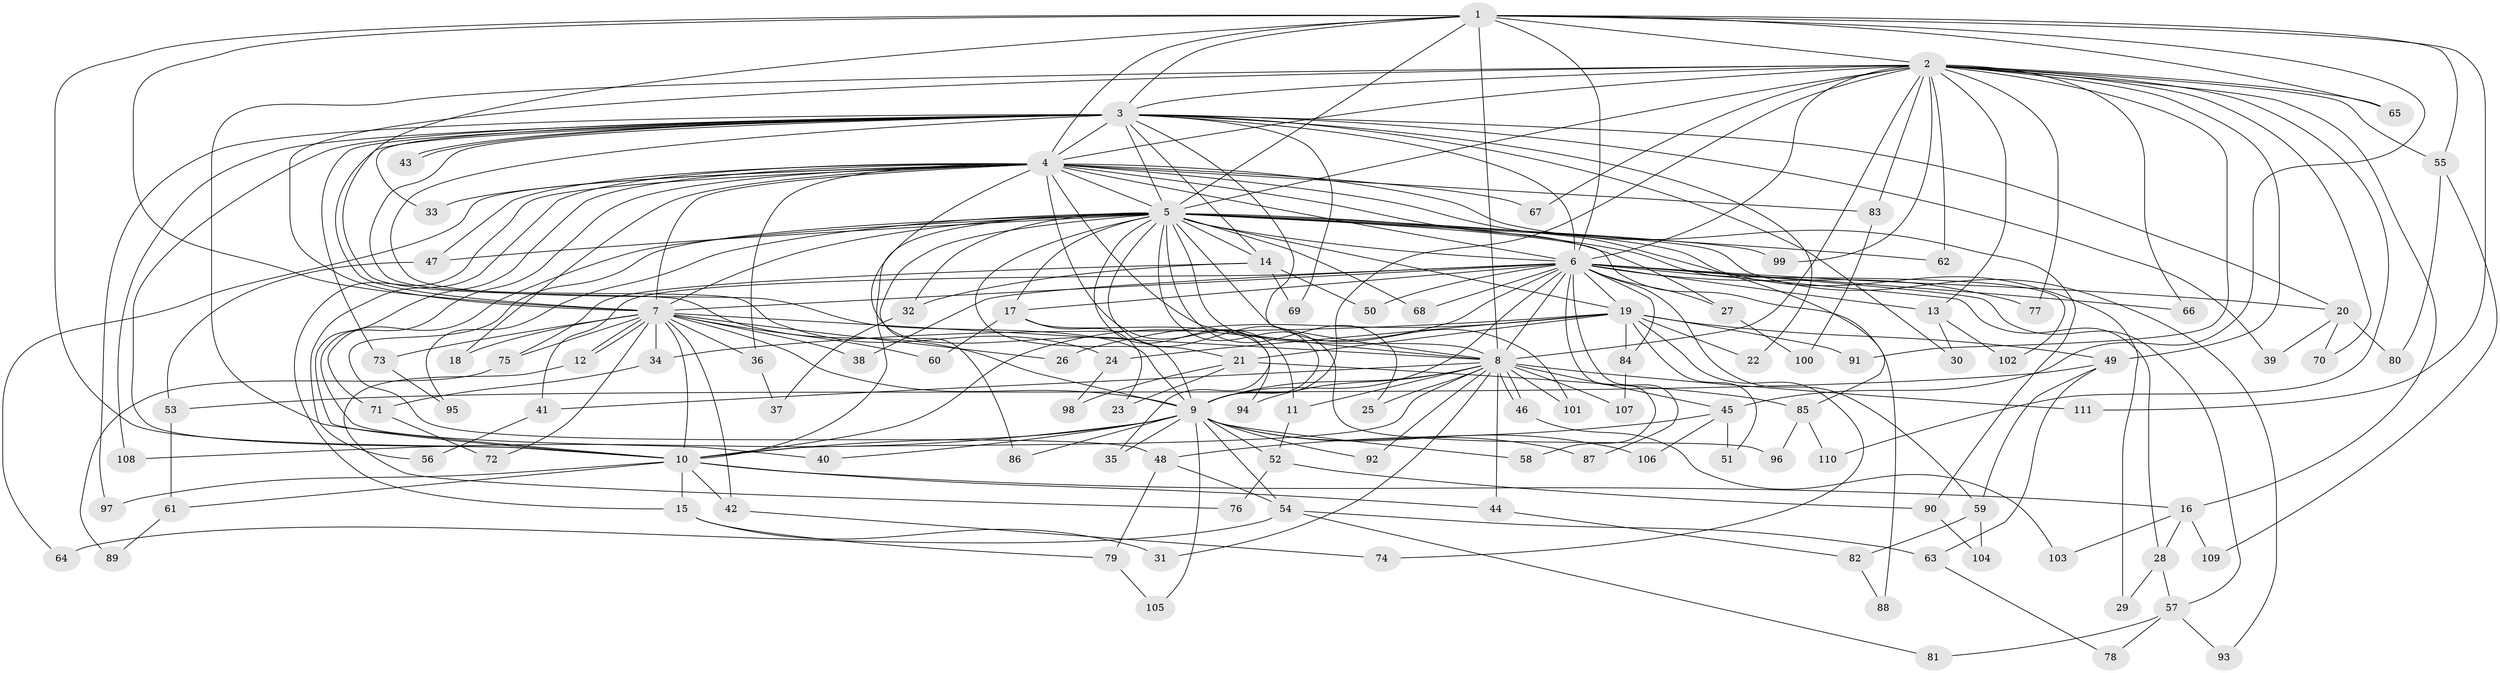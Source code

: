 // coarse degree distribution, {10: 0.011904761904761904, 29: 0.011904761904761904, 17: 0.011904761904761904, 20: 0.011904761904761904, 27: 0.011904761904761904, 21: 0.023809523809523808, 19: 0.011904761904761904, 3: 0.17857142857142858, 2: 0.5238095238095238, 4: 0.07142857142857142, 5: 0.09523809523809523, 12: 0.011904761904761904, 6: 0.011904761904761904, 7: 0.011904761904761904}
// Generated by graph-tools (version 1.1) at 2025/23/03/03/25 07:23:48]
// undirected, 111 vertices, 247 edges
graph export_dot {
graph [start="1"]
  node [color=gray90,style=filled];
  1;
  2;
  3;
  4;
  5;
  6;
  7;
  8;
  9;
  10;
  11;
  12;
  13;
  14;
  15;
  16;
  17;
  18;
  19;
  20;
  21;
  22;
  23;
  24;
  25;
  26;
  27;
  28;
  29;
  30;
  31;
  32;
  33;
  34;
  35;
  36;
  37;
  38;
  39;
  40;
  41;
  42;
  43;
  44;
  45;
  46;
  47;
  48;
  49;
  50;
  51;
  52;
  53;
  54;
  55;
  56;
  57;
  58;
  59;
  60;
  61;
  62;
  63;
  64;
  65;
  66;
  67;
  68;
  69;
  70;
  71;
  72;
  73;
  74;
  75;
  76;
  77;
  78;
  79;
  80;
  81;
  82;
  83;
  84;
  85;
  86;
  87;
  88;
  89;
  90;
  91;
  92;
  93;
  94;
  95;
  96;
  97;
  98;
  99;
  100;
  101;
  102;
  103;
  104;
  105;
  106;
  107;
  108;
  109;
  110;
  111;
  1 -- 2;
  1 -- 3;
  1 -- 4;
  1 -- 5;
  1 -- 6;
  1 -- 7;
  1 -- 8;
  1 -- 9;
  1 -- 10;
  1 -- 45;
  1 -- 55;
  1 -- 65;
  1 -- 111;
  2 -- 3;
  2 -- 4;
  2 -- 5;
  2 -- 6;
  2 -- 7;
  2 -- 8;
  2 -- 9;
  2 -- 10;
  2 -- 13;
  2 -- 16;
  2 -- 49;
  2 -- 55;
  2 -- 62;
  2 -- 65;
  2 -- 66;
  2 -- 67;
  2 -- 70;
  2 -- 77;
  2 -- 83;
  2 -- 91;
  2 -- 99;
  2 -- 110;
  3 -- 4;
  3 -- 5;
  3 -- 6;
  3 -- 7;
  3 -- 8;
  3 -- 9;
  3 -- 10;
  3 -- 14;
  3 -- 20;
  3 -- 22;
  3 -- 24;
  3 -- 30;
  3 -- 33;
  3 -- 39;
  3 -- 43;
  3 -- 43;
  3 -- 69;
  3 -- 73;
  3 -- 97;
  3 -- 108;
  4 -- 5;
  4 -- 6;
  4 -- 7;
  4 -- 8;
  4 -- 9;
  4 -- 10;
  4 -- 11;
  4 -- 15;
  4 -- 18;
  4 -- 27;
  4 -- 33;
  4 -- 36;
  4 -- 40;
  4 -- 47;
  4 -- 56;
  4 -- 64;
  4 -- 67;
  4 -- 83;
  4 -- 85;
  4 -- 90;
  5 -- 6;
  5 -- 7;
  5 -- 8;
  5 -- 9;
  5 -- 10;
  5 -- 14;
  5 -- 17;
  5 -- 19;
  5 -- 21;
  5 -- 25;
  5 -- 29;
  5 -- 32;
  5 -- 35;
  5 -- 47;
  5 -- 48;
  5 -- 62;
  5 -- 68;
  5 -- 71;
  5 -- 86;
  5 -- 88;
  5 -- 93;
  5 -- 95;
  5 -- 96;
  5 -- 99;
  5 -- 101;
  5 -- 102;
  6 -- 7;
  6 -- 8;
  6 -- 9;
  6 -- 10;
  6 -- 13;
  6 -- 17;
  6 -- 19;
  6 -- 20;
  6 -- 27;
  6 -- 28;
  6 -- 38;
  6 -- 41;
  6 -- 50;
  6 -- 57;
  6 -- 58;
  6 -- 59;
  6 -- 66;
  6 -- 68;
  6 -- 77;
  6 -- 84;
  6 -- 87;
  7 -- 8;
  7 -- 9;
  7 -- 10;
  7 -- 12;
  7 -- 12;
  7 -- 18;
  7 -- 26;
  7 -- 34;
  7 -- 36;
  7 -- 38;
  7 -- 42;
  7 -- 60;
  7 -- 72;
  7 -- 73;
  7 -- 75;
  8 -- 9;
  8 -- 10;
  8 -- 11;
  8 -- 25;
  8 -- 31;
  8 -- 41;
  8 -- 44;
  8 -- 45;
  8 -- 46;
  8 -- 46;
  8 -- 92;
  8 -- 94;
  8 -- 101;
  8 -- 107;
  8 -- 111;
  9 -- 10;
  9 -- 35;
  9 -- 40;
  9 -- 52;
  9 -- 54;
  9 -- 58;
  9 -- 86;
  9 -- 87;
  9 -- 92;
  9 -- 105;
  9 -- 106;
  9 -- 108;
  10 -- 15;
  10 -- 16;
  10 -- 42;
  10 -- 44;
  10 -- 61;
  10 -- 97;
  11 -- 52;
  12 -- 76;
  13 -- 30;
  13 -- 102;
  14 -- 32;
  14 -- 50;
  14 -- 69;
  14 -- 75;
  15 -- 31;
  15 -- 79;
  16 -- 28;
  16 -- 103;
  16 -- 109;
  17 -- 23;
  17 -- 60;
  17 -- 94;
  19 -- 21;
  19 -- 22;
  19 -- 24;
  19 -- 26;
  19 -- 34;
  19 -- 49;
  19 -- 51;
  19 -- 74;
  19 -- 84;
  19 -- 91;
  20 -- 39;
  20 -- 70;
  20 -- 80;
  21 -- 23;
  21 -- 85;
  21 -- 98;
  24 -- 98;
  27 -- 100;
  28 -- 29;
  28 -- 57;
  32 -- 37;
  34 -- 71;
  36 -- 37;
  41 -- 56;
  42 -- 74;
  44 -- 82;
  45 -- 48;
  45 -- 51;
  45 -- 106;
  46 -- 103;
  47 -- 53;
  48 -- 54;
  48 -- 79;
  49 -- 53;
  49 -- 59;
  49 -- 63;
  52 -- 76;
  52 -- 90;
  53 -- 61;
  54 -- 63;
  54 -- 64;
  54 -- 81;
  55 -- 80;
  55 -- 109;
  57 -- 78;
  57 -- 81;
  57 -- 93;
  59 -- 82;
  59 -- 104;
  61 -- 89;
  63 -- 78;
  71 -- 72;
  73 -- 95;
  75 -- 89;
  79 -- 105;
  82 -- 88;
  83 -- 100;
  84 -- 107;
  85 -- 96;
  85 -- 110;
  90 -- 104;
}
